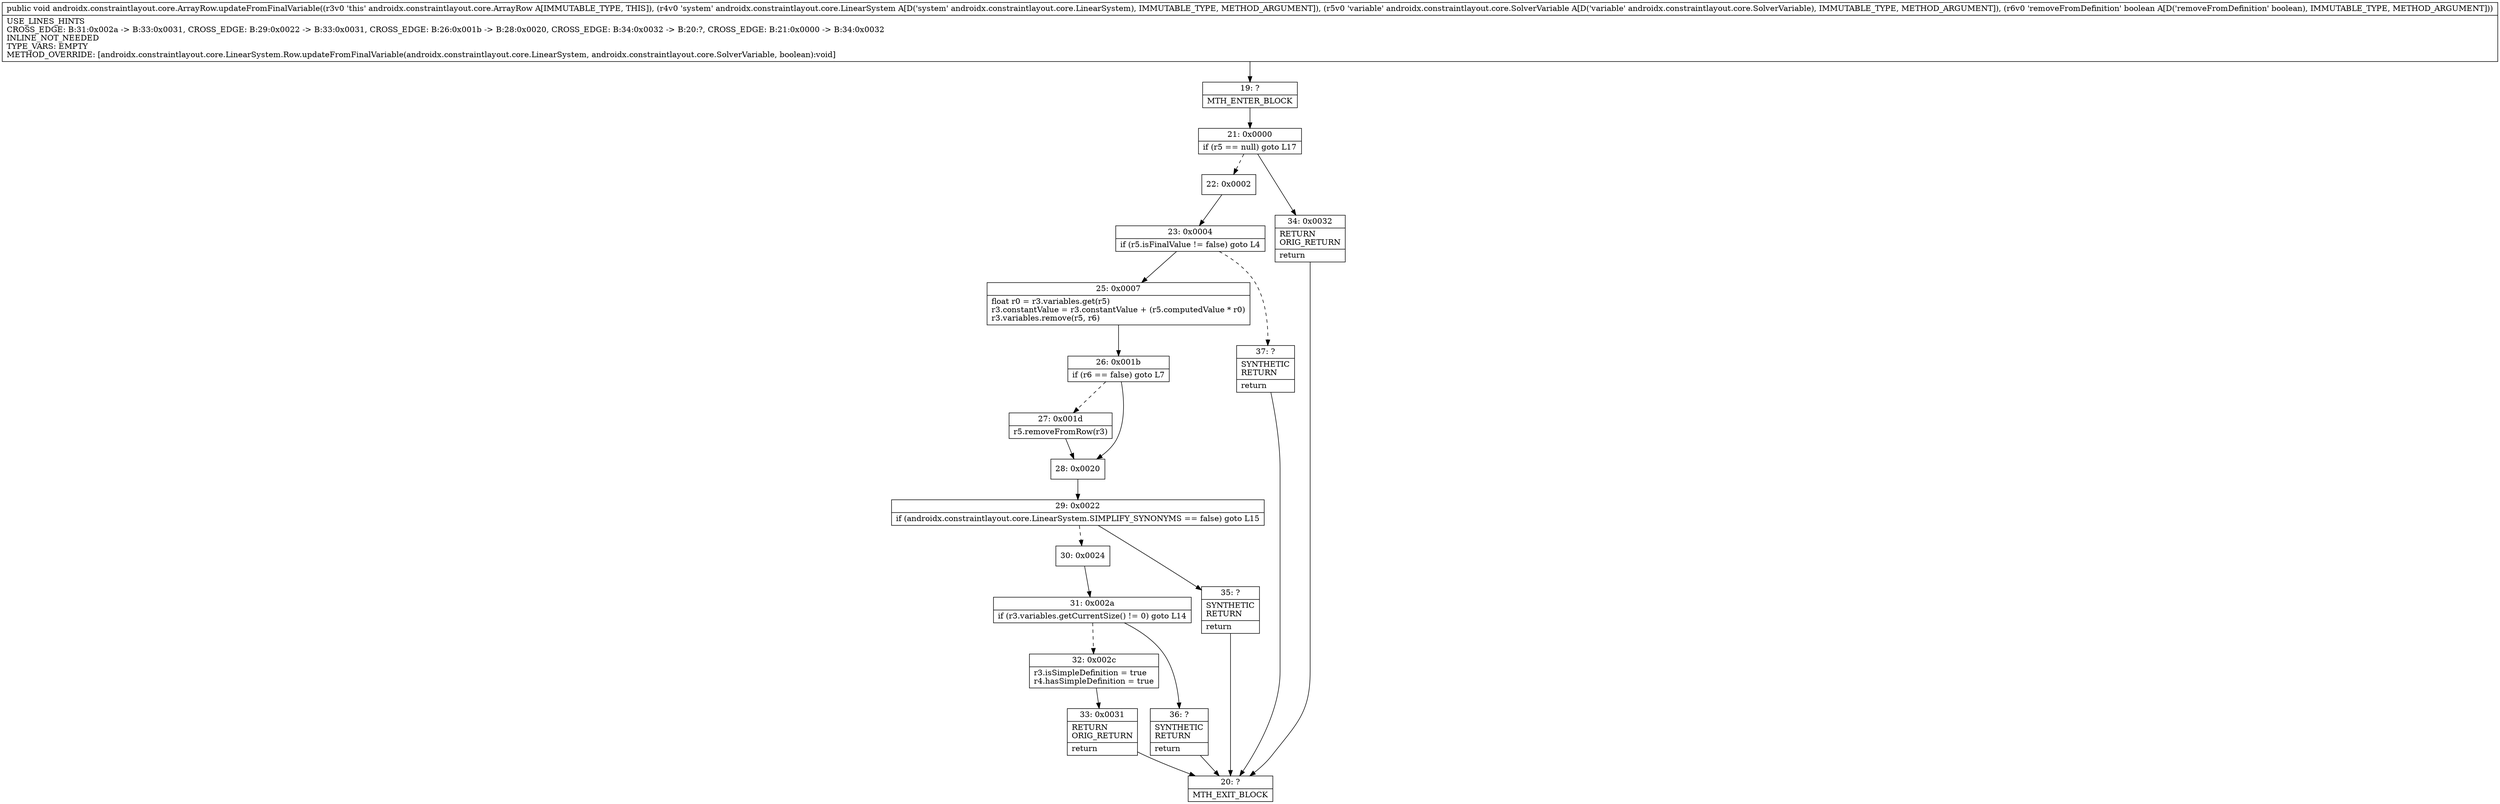 digraph "CFG forandroidx.constraintlayout.core.ArrayRow.updateFromFinalVariable(Landroidx\/constraintlayout\/core\/LinearSystem;Landroidx\/constraintlayout\/core\/SolverVariable;Z)V" {
Node_19 [shape=record,label="{19\:\ ?|MTH_ENTER_BLOCK\l}"];
Node_21 [shape=record,label="{21\:\ 0x0000|if (r5 == null) goto L17\l}"];
Node_22 [shape=record,label="{22\:\ 0x0002}"];
Node_23 [shape=record,label="{23\:\ 0x0004|if (r5.isFinalValue != false) goto L4\l}"];
Node_25 [shape=record,label="{25\:\ 0x0007|float r0 = r3.variables.get(r5)\lr3.constantValue = r3.constantValue + (r5.computedValue * r0)\lr3.variables.remove(r5, r6)\l}"];
Node_26 [shape=record,label="{26\:\ 0x001b|if (r6 == false) goto L7\l}"];
Node_27 [shape=record,label="{27\:\ 0x001d|r5.removeFromRow(r3)\l}"];
Node_28 [shape=record,label="{28\:\ 0x0020}"];
Node_29 [shape=record,label="{29\:\ 0x0022|if (androidx.constraintlayout.core.LinearSystem.SIMPLIFY_SYNONYMS == false) goto L15\l}"];
Node_30 [shape=record,label="{30\:\ 0x0024}"];
Node_31 [shape=record,label="{31\:\ 0x002a|if (r3.variables.getCurrentSize() != 0) goto L14\l}"];
Node_32 [shape=record,label="{32\:\ 0x002c|r3.isSimpleDefinition = true\lr4.hasSimpleDefinition = true\l}"];
Node_33 [shape=record,label="{33\:\ 0x0031|RETURN\lORIG_RETURN\l|return\l}"];
Node_20 [shape=record,label="{20\:\ ?|MTH_EXIT_BLOCK\l}"];
Node_36 [shape=record,label="{36\:\ ?|SYNTHETIC\lRETURN\l|return\l}"];
Node_35 [shape=record,label="{35\:\ ?|SYNTHETIC\lRETURN\l|return\l}"];
Node_37 [shape=record,label="{37\:\ ?|SYNTHETIC\lRETURN\l|return\l}"];
Node_34 [shape=record,label="{34\:\ 0x0032|RETURN\lORIG_RETURN\l|return\l}"];
MethodNode[shape=record,label="{public void androidx.constraintlayout.core.ArrayRow.updateFromFinalVariable((r3v0 'this' androidx.constraintlayout.core.ArrayRow A[IMMUTABLE_TYPE, THIS]), (r4v0 'system' androidx.constraintlayout.core.LinearSystem A[D('system' androidx.constraintlayout.core.LinearSystem), IMMUTABLE_TYPE, METHOD_ARGUMENT]), (r5v0 'variable' androidx.constraintlayout.core.SolverVariable A[D('variable' androidx.constraintlayout.core.SolverVariable), IMMUTABLE_TYPE, METHOD_ARGUMENT]), (r6v0 'removeFromDefinition' boolean A[D('removeFromDefinition' boolean), IMMUTABLE_TYPE, METHOD_ARGUMENT]))  | USE_LINES_HINTS\lCROSS_EDGE: B:31:0x002a \-\> B:33:0x0031, CROSS_EDGE: B:29:0x0022 \-\> B:33:0x0031, CROSS_EDGE: B:26:0x001b \-\> B:28:0x0020, CROSS_EDGE: B:34:0x0032 \-\> B:20:?, CROSS_EDGE: B:21:0x0000 \-\> B:34:0x0032\lINLINE_NOT_NEEDED\lTYPE_VARS: EMPTY\lMETHOD_OVERRIDE: [androidx.constraintlayout.core.LinearSystem.Row.updateFromFinalVariable(androidx.constraintlayout.core.LinearSystem, androidx.constraintlayout.core.SolverVariable, boolean):void]\l}"];
MethodNode -> Node_19;Node_19 -> Node_21;
Node_21 -> Node_22[style=dashed];
Node_21 -> Node_34;
Node_22 -> Node_23;
Node_23 -> Node_25;
Node_23 -> Node_37[style=dashed];
Node_25 -> Node_26;
Node_26 -> Node_27[style=dashed];
Node_26 -> Node_28;
Node_27 -> Node_28;
Node_28 -> Node_29;
Node_29 -> Node_30[style=dashed];
Node_29 -> Node_35;
Node_30 -> Node_31;
Node_31 -> Node_32[style=dashed];
Node_31 -> Node_36;
Node_32 -> Node_33;
Node_33 -> Node_20;
Node_36 -> Node_20;
Node_35 -> Node_20;
Node_37 -> Node_20;
Node_34 -> Node_20;
}

